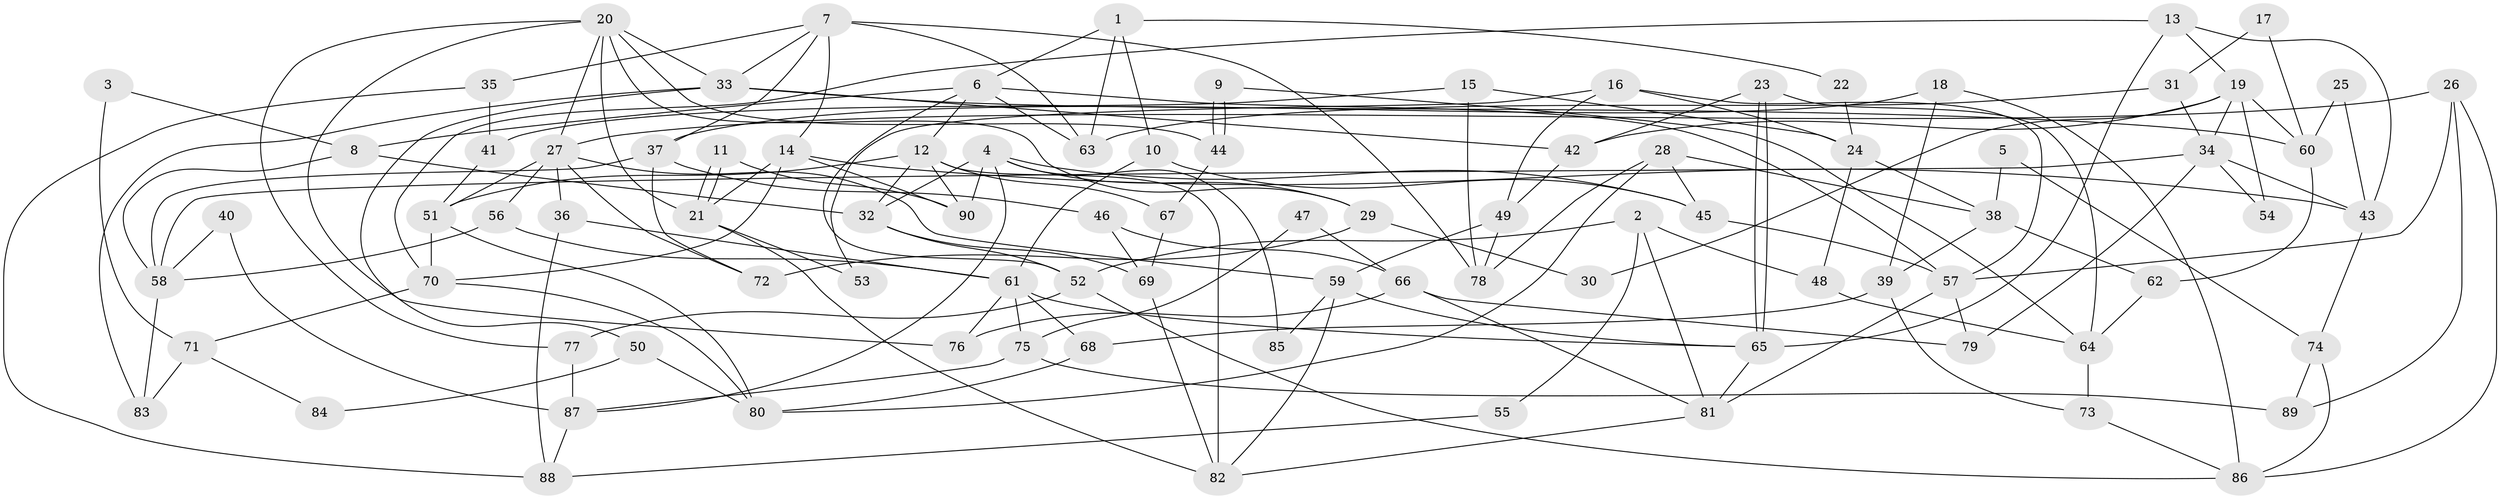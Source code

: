 // Generated by graph-tools (version 1.1) at 2025/14/03/09/25 04:14:50]
// undirected, 90 vertices, 180 edges
graph export_dot {
graph [start="1"]
  node [color=gray90,style=filled];
  1;
  2;
  3;
  4;
  5;
  6;
  7;
  8;
  9;
  10;
  11;
  12;
  13;
  14;
  15;
  16;
  17;
  18;
  19;
  20;
  21;
  22;
  23;
  24;
  25;
  26;
  27;
  28;
  29;
  30;
  31;
  32;
  33;
  34;
  35;
  36;
  37;
  38;
  39;
  40;
  41;
  42;
  43;
  44;
  45;
  46;
  47;
  48;
  49;
  50;
  51;
  52;
  53;
  54;
  55;
  56;
  57;
  58;
  59;
  60;
  61;
  62;
  63;
  64;
  65;
  66;
  67;
  68;
  69;
  70;
  71;
  72;
  73;
  74;
  75;
  76;
  77;
  78;
  79;
  80;
  81;
  82;
  83;
  84;
  85;
  86;
  87;
  88;
  89;
  90;
  1 -- 10;
  1 -- 6;
  1 -- 22;
  1 -- 63;
  2 -- 52;
  2 -- 81;
  2 -- 48;
  2 -- 55;
  3 -- 71;
  3 -- 8;
  4 -- 45;
  4 -- 32;
  4 -- 29;
  4 -- 85;
  4 -- 87;
  4 -- 90;
  5 -- 74;
  5 -- 38;
  6 -- 57;
  6 -- 63;
  6 -- 8;
  6 -- 12;
  6 -- 52;
  7 -- 37;
  7 -- 14;
  7 -- 33;
  7 -- 35;
  7 -- 63;
  7 -- 78;
  8 -- 32;
  8 -- 58;
  9 -- 64;
  9 -- 44;
  9 -- 44;
  10 -- 45;
  10 -- 61;
  11 -- 21;
  11 -- 21;
  11 -- 90;
  12 -- 51;
  12 -- 32;
  12 -- 67;
  12 -- 82;
  12 -- 90;
  13 -- 65;
  13 -- 43;
  13 -- 19;
  13 -- 70;
  14 -- 21;
  14 -- 90;
  14 -- 43;
  14 -- 70;
  15 -- 24;
  15 -- 78;
  15 -- 41;
  16 -- 49;
  16 -- 57;
  16 -- 24;
  16 -- 53;
  17 -- 60;
  17 -- 31;
  18 -- 37;
  18 -- 39;
  18 -- 86;
  19 -- 34;
  19 -- 30;
  19 -- 42;
  19 -- 54;
  19 -- 60;
  20 -- 76;
  20 -- 77;
  20 -- 21;
  20 -- 27;
  20 -- 29;
  20 -- 33;
  20 -- 44;
  21 -- 53;
  21 -- 82;
  22 -- 24;
  23 -- 65;
  23 -- 65;
  23 -- 42;
  23 -- 64;
  24 -- 48;
  24 -- 38;
  25 -- 43;
  25 -- 60;
  26 -- 27;
  26 -- 86;
  26 -- 57;
  26 -- 89;
  27 -- 59;
  27 -- 36;
  27 -- 51;
  27 -- 56;
  27 -- 72;
  28 -- 80;
  28 -- 38;
  28 -- 45;
  28 -- 78;
  29 -- 30;
  29 -- 72;
  31 -- 34;
  31 -- 63;
  32 -- 69;
  32 -- 52;
  33 -- 42;
  33 -- 50;
  33 -- 60;
  33 -- 83;
  34 -- 43;
  34 -- 58;
  34 -- 54;
  34 -- 79;
  35 -- 41;
  35 -- 88;
  36 -- 61;
  36 -- 88;
  37 -- 46;
  37 -- 72;
  37 -- 58;
  38 -- 39;
  38 -- 62;
  39 -- 73;
  39 -- 68;
  40 -- 58;
  40 -- 87;
  41 -- 51;
  42 -- 49;
  43 -- 74;
  44 -- 67;
  45 -- 57;
  46 -- 69;
  46 -- 66;
  47 -- 66;
  47 -- 75;
  48 -- 64;
  49 -- 78;
  49 -- 59;
  50 -- 80;
  50 -- 84;
  51 -- 70;
  51 -- 80;
  52 -- 77;
  52 -- 86;
  55 -- 88;
  56 -- 58;
  56 -- 61;
  57 -- 81;
  57 -- 79;
  58 -- 83;
  59 -- 82;
  59 -- 65;
  59 -- 85;
  60 -- 62;
  61 -- 65;
  61 -- 68;
  61 -- 75;
  61 -- 76;
  62 -- 64;
  64 -- 73;
  65 -- 81;
  66 -- 81;
  66 -- 79;
  66 -- 76;
  67 -- 69;
  68 -- 80;
  69 -- 82;
  70 -- 71;
  70 -- 80;
  71 -- 83;
  71 -- 84;
  73 -- 86;
  74 -- 89;
  74 -- 86;
  75 -- 87;
  75 -- 89;
  77 -- 87;
  81 -- 82;
  87 -- 88;
}
